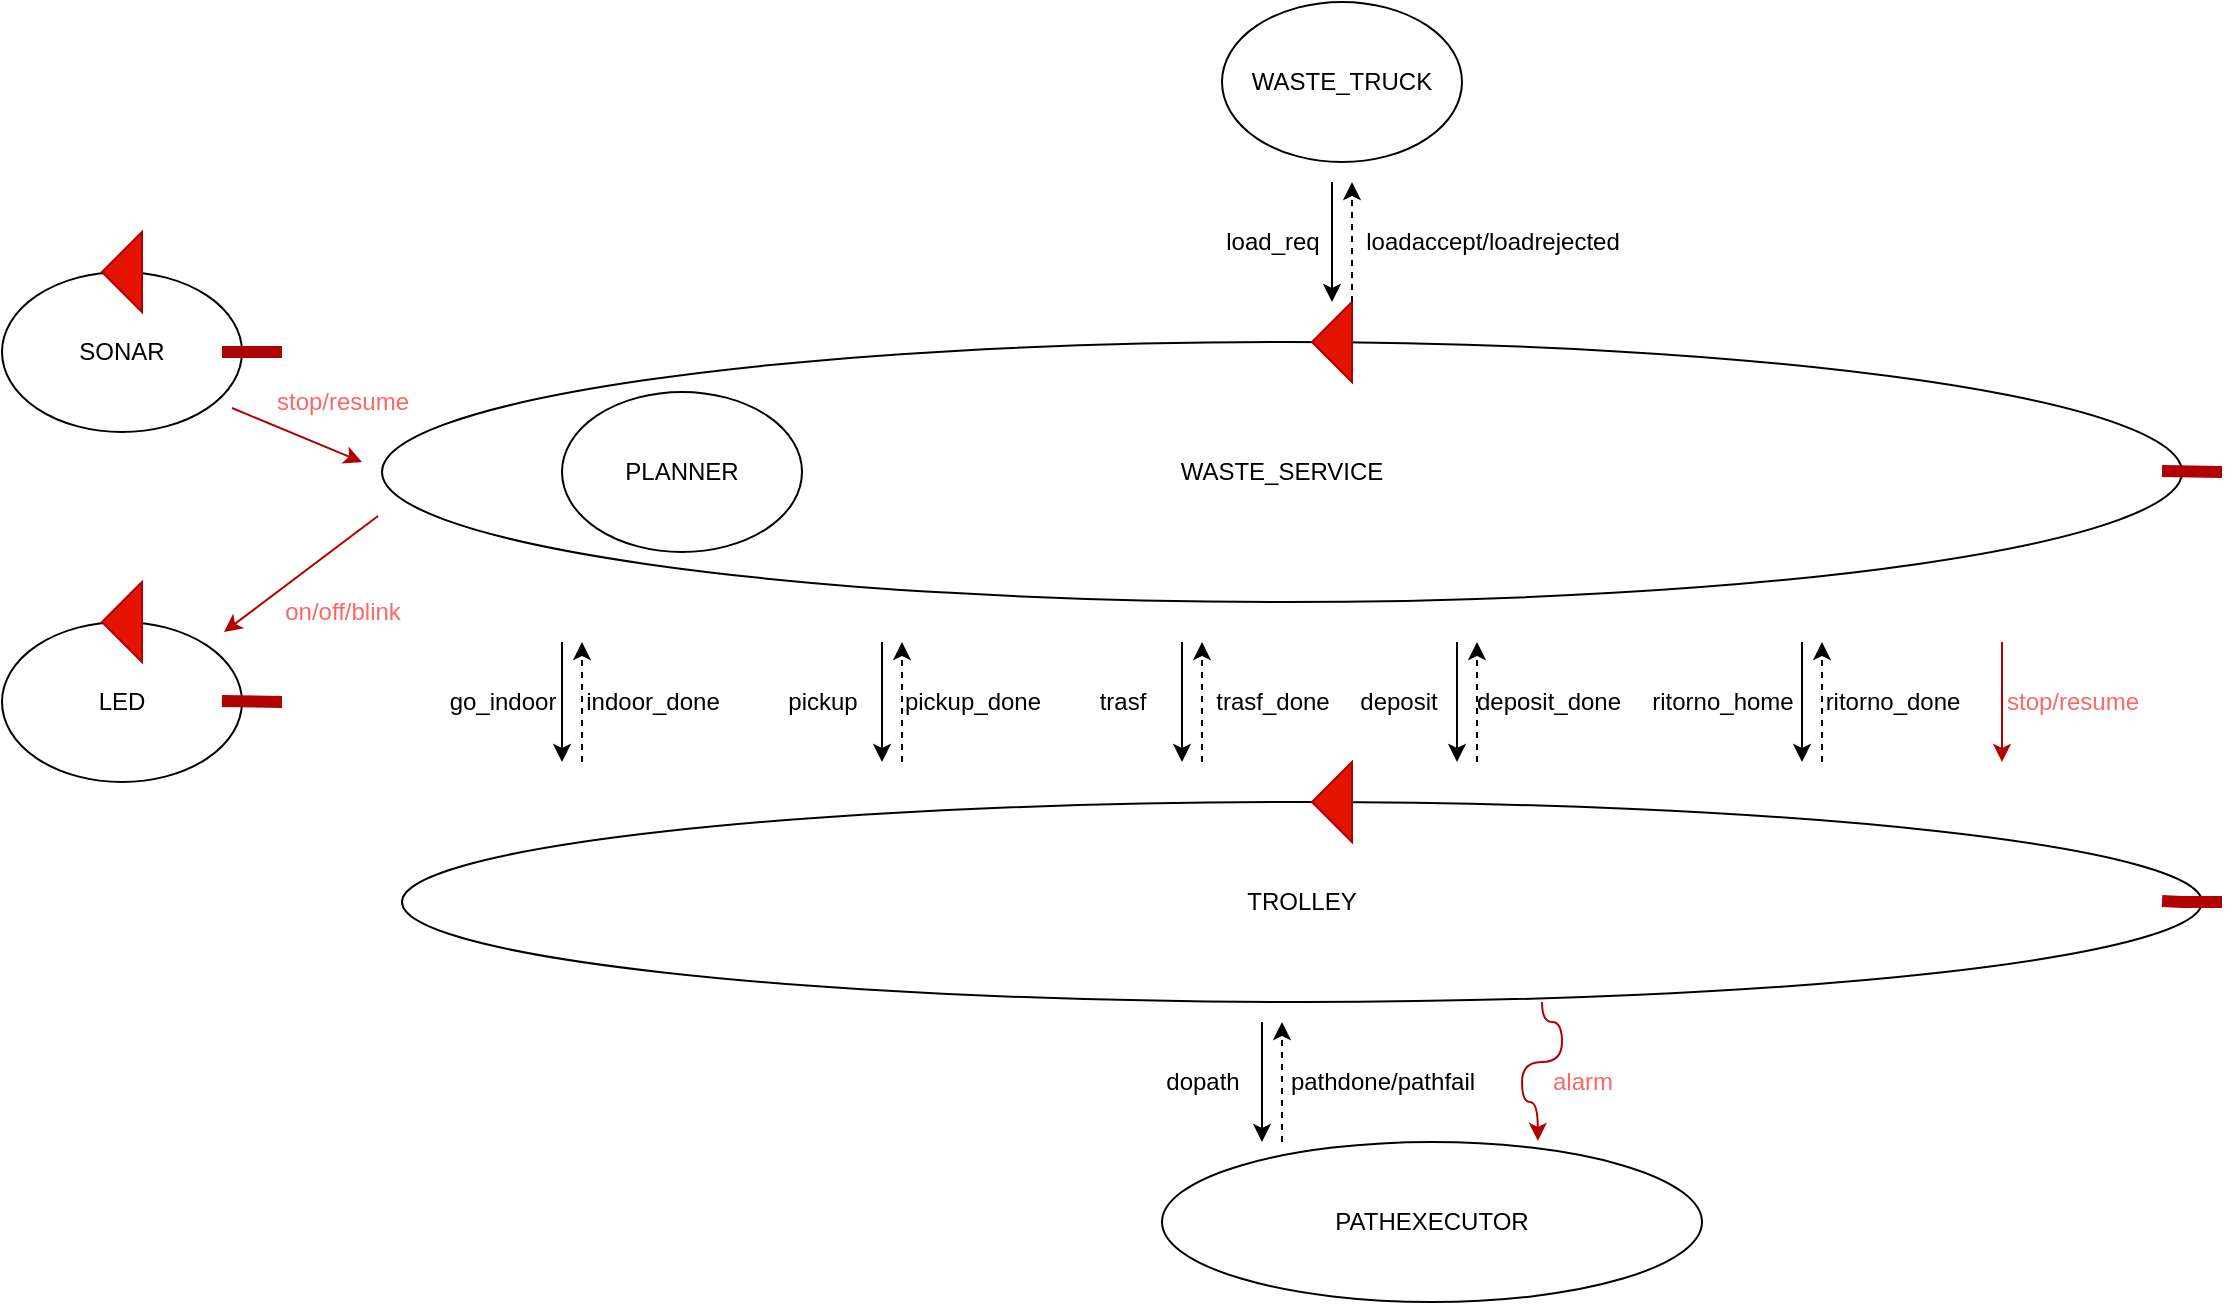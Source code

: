 <mxfile version="20.1.1" type="device" pages="2"><diagram id="nkyqkLKoISXZJ17RikRg" name="Page-1"><mxGraphModel dx="1865" dy="547" grid="1" gridSize="10" guides="1" tooltips="1" connect="1" arrows="1" fold="1" page="1" pageScale="1" pageWidth="827" pageHeight="1169" math="0" shadow="0"><root><mxCell id="0"/><mxCell id="1" parent="0"/><mxCell id="uj7XkLEAhKrFlYZAEFre-2" value="WASTE_TRUCK" style="ellipse;whiteSpace=wrap;html=1;" parent="1" vertex="1"><mxGeometry x="480" y="100" width="120" height="80" as="geometry"/></mxCell><mxCell id="uj7XkLEAhKrFlYZAEFre-3" value="WASTE_SERVICE" style="ellipse;whiteSpace=wrap;html=1;" parent="1" vertex="1"><mxGeometry x="60" y="270" width="900" height="130" as="geometry"/></mxCell><mxCell id="uj7XkLEAhKrFlYZAEFre-4" value="" style="shape=mxgraph.arrows2.wedgeArrow;html=1;fillColor=#e51400;bendable=0;rounded=0;strokeColor=#B20000;" parent="1" edge="1"><mxGeometry width="100" height="100" relative="1" as="geometry"><mxPoint x="545" y="270" as="sourcePoint"/><mxPoint x="525" y="270" as="targetPoint"/></mxGeometry></mxCell><mxCell id="uj7XkLEAhKrFlYZAEFre-5" value="" style="endArrow=none;html=1;rounded=0;fillColor=#e51400;strokeColor=#B20000;strokeWidth=6;" parent="1" edge="1"><mxGeometry width="50" height="50" relative="1" as="geometry"><mxPoint x="950" y="334.5" as="sourcePoint"/><mxPoint x="980" y="335" as="targetPoint"/></mxGeometry></mxCell><mxCell id="uj7XkLEAhKrFlYZAEFre-7" value="PLANNER" style="ellipse;whiteSpace=wrap;html=1;" parent="1" vertex="1"><mxGeometry x="150" y="295" width="120" height="80" as="geometry"/></mxCell><mxCell id="uj7XkLEAhKrFlYZAEFre-12" value="TROLLEY" style="ellipse;whiteSpace=wrap;html=1;" parent="1" vertex="1"><mxGeometry x="70" y="500" width="900" height="100" as="geometry"/></mxCell><mxCell id="uj7XkLEAhKrFlYZAEFre-14" value="" style="endArrow=none;html=1;rounded=0;fillColor=#e51400;strokeColor=#B20000;strokeWidth=6;" parent="1" edge="1"><mxGeometry width="50" height="50" relative="1" as="geometry"><mxPoint x="950" y="549.5" as="sourcePoint"/><mxPoint x="980" y="550" as="targetPoint"/><Array as="points"><mxPoint x="960" y="550"/></Array></mxGeometry></mxCell><mxCell id="uj7XkLEAhKrFlYZAEFre-18" value="" style="endArrow=classic;html=1;rounded=0;strokeWidth=1;" parent="1" edge="1"><mxGeometry width="50" height="50" relative="1" as="geometry"><mxPoint x="150" y="420" as="sourcePoint"/><mxPoint x="150" y="480" as="targetPoint"/></mxGeometry></mxCell><mxCell id="uj7XkLEAhKrFlYZAEFre-19" value="go_indoor" style="text;html=1;align=center;verticalAlign=middle;resizable=0;points=[];autosize=1;strokeColor=none;fillColor=none;" parent="1" vertex="1"><mxGeometry x="80" y="435" width="80" height="30" as="geometry"/></mxCell><mxCell id="uj7XkLEAhKrFlYZAEFre-20" value="" style="endArrow=classic;html=1;rounded=0;strokeWidth=1;dashed=1;" parent="1" edge="1"><mxGeometry width="50" height="50" relative="1" as="geometry"><mxPoint x="160" y="480" as="sourcePoint"/><mxPoint x="160" y="420" as="targetPoint"/></mxGeometry></mxCell><mxCell id="uj7XkLEAhKrFlYZAEFre-21" value="indoor_done" style="text;html=1;align=center;verticalAlign=middle;resizable=0;points=[];autosize=1;strokeColor=none;fillColor=none;" parent="1" vertex="1"><mxGeometry x="150" y="435" width="90" height="30" as="geometry"/></mxCell><mxCell id="uj7XkLEAhKrFlYZAEFre-27" value="" style="endArrow=classic;html=1;rounded=0;strokeWidth=1;" parent="1" edge="1"><mxGeometry width="50" height="50" relative="1" as="geometry"><mxPoint x="310" y="420" as="sourcePoint"/><mxPoint x="310" y="480" as="targetPoint"/></mxGeometry></mxCell><mxCell id="uj7XkLEAhKrFlYZAEFre-28" value="pickup" style="text;html=1;align=center;verticalAlign=middle;resizable=0;points=[];autosize=1;strokeColor=none;fillColor=none;" parent="1" vertex="1"><mxGeometry x="250" y="435" width="60" height="30" as="geometry"/></mxCell><mxCell id="uj7XkLEAhKrFlYZAEFre-29" value="" style="endArrow=classic;html=1;rounded=0;strokeWidth=1;dashed=1;" parent="1" edge="1"><mxGeometry width="50" height="50" relative="1" as="geometry"><mxPoint x="320" y="480" as="sourcePoint"/><mxPoint x="320" y="420" as="targetPoint"/></mxGeometry></mxCell><mxCell id="uj7XkLEAhKrFlYZAEFre-30" value="pickup_done" style="text;html=1;align=center;verticalAlign=middle;resizable=0;points=[];autosize=1;strokeColor=none;fillColor=none;" parent="1" vertex="1"><mxGeometry x="310" y="435" width="90" height="30" as="geometry"/></mxCell><mxCell id="uj7XkLEAhKrFlYZAEFre-31" value="" style="endArrow=classic;html=1;rounded=0;strokeWidth=1;" parent="1" edge="1"><mxGeometry width="50" height="50" relative="1" as="geometry"><mxPoint x="460" y="420" as="sourcePoint"/><mxPoint x="460" y="480" as="targetPoint"/></mxGeometry></mxCell><mxCell id="uj7XkLEAhKrFlYZAEFre-32" value="trasf" style="text;html=1;align=center;verticalAlign=middle;resizable=0;points=[];autosize=1;strokeColor=none;fillColor=none;" parent="1" vertex="1"><mxGeometry x="405" y="435" width="50" height="30" as="geometry"/></mxCell><mxCell id="uj7XkLEAhKrFlYZAEFre-33" value="" style="endArrow=classic;html=1;rounded=0;strokeWidth=1;dashed=1;" parent="1" edge="1"><mxGeometry width="50" height="50" relative="1" as="geometry"><mxPoint x="470" y="480" as="sourcePoint"/><mxPoint x="470" y="420" as="targetPoint"/></mxGeometry></mxCell><mxCell id="uj7XkLEAhKrFlYZAEFre-34" value="trasf_done" style="text;html=1;align=center;verticalAlign=middle;resizable=0;points=[];autosize=1;strokeColor=none;fillColor=none;" parent="1" vertex="1"><mxGeometry x="465" y="435" width="80" height="30" as="geometry"/></mxCell><mxCell id="uj7XkLEAhKrFlYZAEFre-35" value="" style="endArrow=classic;html=1;rounded=0;strokeWidth=1;" parent="1" edge="1"><mxGeometry width="50" height="50" relative="1" as="geometry"><mxPoint x="597.5" y="420" as="sourcePoint"/><mxPoint x="597.5" y="480" as="targetPoint"/><Array as="points"><mxPoint x="597.5" y="440"/></Array></mxGeometry></mxCell><mxCell id="uj7XkLEAhKrFlYZAEFre-36" value="deposit" style="text;html=1;align=center;verticalAlign=middle;resizable=0;points=[];autosize=1;strokeColor=none;fillColor=none;" parent="1" vertex="1"><mxGeometry x="537.5" y="435" width="60" height="30" as="geometry"/></mxCell><mxCell id="uj7XkLEAhKrFlYZAEFre-37" value="" style="endArrow=classic;html=1;rounded=0;strokeWidth=1;dashed=1;" parent="1" edge="1"><mxGeometry width="50" height="50" relative="1" as="geometry"><mxPoint x="607.5" y="480" as="sourcePoint"/><mxPoint x="607.5" y="420" as="targetPoint"/></mxGeometry></mxCell><mxCell id="uj7XkLEAhKrFlYZAEFre-38" value="deposit_done" style="text;html=1;align=center;verticalAlign=middle;resizable=0;points=[];autosize=1;strokeColor=none;fillColor=none;" parent="1" vertex="1"><mxGeometry x="592.5" y="435" width="100" height="30" as="geometry"/></mxCell><mxCell id="uj7XkLEAhKrFlYZAEFre-39" value="" style="endArrow=classic;html=1;rounded=0;strokeWidth=1;" parent="1" edge="1"><mxGeometry width="50" height="50" relative="1" as="geometry"><mxPoint x="770" y="420" as="sourcePoint"/><mxPoint x="770" y="480" as="targetPoint"/></mxGeometry></mxCell><mxCell id="uj7XkLEAhKrFlYZAEFre-40" value="ritorno_home" style="text;html=1;align=center;verticalAlign=middle;resizable=0;points=[];autosize=1;strokeColor=none;fillColor=none;" parent="1" vertex="1"><mxGeometry x="685" y="435" width="90" height="30" as="geometry"/></mxCell><mxCell id="uj7XkLEAhKrFlYZAEFre-41" value="" style="endArrow=classic;html=1;rounded=0;strokeWidth=1;dashed=1;" parent="1" edge="1"><mxGeometry width="50" height="50" relative="1" as="geometry"><mxPoint x="780" y="480" as="sourcePoint"/><mxPoint x="780" y="420" as="targetPoint"/><Array as="points"><mxPoint x="780" y="440"/></Array></mxGeometry></mxCell><mxCell id="uj7XkLEAhKrFlYZAEFre-42" value="ritorno_done" style="text;html=1;align=center;verticalAlign=middle;resizable=0;points=[];autosize=1;strokeColor=none;fillColor=none;" parent="1" vertex="1"><mxGeometry x="770" y="435" width="90" height="30" as="geometry"/></mxCell><mxCell id="uj7XkLEAhKrFlYZAEFre-44" value="" style="endArrow=classic;html=1;rounded=0;strokeWidth=1;fillColor=#e51400;strokeColor=#B20000;" parent="1" edge="1"><mxGeometry width="50" height="50" relative="1" as="geometry"><mxPoint x="870" y="420" as="sourcePoint"/><mxPoint x="870" y="480" as="targetPoint"/></mxGeometry></mxCell><mxCell id="uj7XkLEAhKrFlYZAEFre-45" value="&lt;font color=&quot;#ff6666&quot;&gt;stop/resume&lt;/font&gt;" style="text;html=1;align=center;verticalAlign=middle;resizable=0;points=[];autosize=1;strokeColor=none;fillColor=none;" parent="1" vertex="1"><mxGeometry x="860" y="435" width="90" height="30" as="geometry"/></mxCell><mxCell id="uj7XkLEAhKrFlYZAEFre-47" value="" style="endArrow=classic;html=1;rounded=0;strokeWidth=1;" parent="1" edge="1"><mxGeometry width="50" height="50" relative="1" as="geometry"><mxPoint x="535" y="190" as="sourcePoint"/><mxPoint x="535" y="250" as="targetPoint"/></mxGeometry></mxCell><mxCell id="uj7XkLEAhKrFlYZAEFre-48" value="load_req" style="text;html=1;align=center;verticalAlign=middle;resizable=0;points=[];autosize=1;strokeColor=none;fillColor=none;" parent="1" vertex="1"><mxGeometry x="470" y="205" width="70" height="30" as="geometry"/></mxCell><mxCell id="uj7XkLEAhKrFlYZAEFre-49" value="" style="endArrow=classic;html=1;rounded=0;strokeWidth=1;dashed=1;" parent="1" edge="1"><mxGeometry width="50" height="50" relative="1" as="geometry"><mxPoint x="545" y="250" as="sourcePoint"/><mxPoint x="545" y="190" as="targetPoint"/></mxGeometry></mxCell><mxCell id="uj7XkLEAhKrFlYZAEFre-50" value="loadaccept/loadrejected" style="text;html=1;align=center;verticalAlign=middle;resizable=0;points=[];autosize=1;strokeColor=none;fillColor=none;" parent="1" vertex="1"><mxGeometry x="540" y="205" width="150" height="30" as="geometry"/></mxCell><mxCell id="uj7XkLEAhKrFlYZAEFre-51" value="&lt;font color=&quot;#000000&quot;&gt;PATHEXECUTOR&lt;/font&gt;" style="ellipse;whiteSpace=wrap;html=1;fontColor=#FF6666;" parent="1" vertex="1"><mxGeometry x="450" y="670" width="270" height="80" as="geometry"/></mxCell><mxCell id="uj7XkLEAhKrFlYZAEFre-55" value="" style="endArrow=classic;html=1;rounded=0;strokeWidth=1;" parent="1" edge="1"><mxGeometry width="50" height="50" relative="1" as="geometry"><mxPoint x="500" y="610" as="sourcePoint"/><mxPoint x="500" y="670" as="targetPoint"/></mxGeometry></mxCell><mxCell id="uj7XkLEAhKrFlYZAEFre-56" value="dopath" style="text;html=1;align=center;verticalAlign=middle;resizable=0;points=[];autosize=1;strokeColor=none;fillColor=none;" parent="1" vertex="1"><mxGeometry x="440" y="625" width="60" height="30" as="geometry"/></mxCell><mxCell id="uj7XkLEAhKrFlYZAEFre-57" value="" style="endArrow=classic;html=1;rounded=0;strokeWidth=1;dashed=1;" parent="1" edge="1"><mxGeometry width="50" height="50" relative="1" as="geometry"><mxPoint x="510" y="670" as="sourcePoint"/><mxPoint x="510" y="610" as="targetPoint"/></mxGeometry></mxCell><mxCell id="uj7XkLEAhKrFlYZAEFre-58" value="pathdone/pathfail" style="text;html=1;align=center;verticalAlign=middle;resizable=0;points=[];autosize=1;strokeColor=none;fillColor=none;" parent="1" vertex="1"><mxGeometry x="500" y="625" width="120" height="30" as="geometry"/></mxCell><mxCell id="uj7XkLEAhKrFlYZAEFre-64" value="" style="endArrow=classic;html=1;rounded=0;strokeWidth=1;fillColor=#e51400;strokeColor=#B20000;edgeStyle=orthogonalEdgeStyle;curved=1;entryX=0.696;entryY=-0.007;entryDx=0;entryDy=0;entryPerimeter=0;" parent="1" target="uj7XkLEAhKrFlYZAEFre-51" edge="1"><mxGeometry width="50" height="50" relative="1" as="geometry"><mxPoint x="640" y="600" as="sourcePoint"/><mxPoint x="640" y="660" as="targetPoint"/><Array as="points"><mxPoint x="640" y="610"/><mxPoint x="650" y="610"/><mxPoint x="650" y="630"/><mxPoint x="630" y="630"/><mxPoint x="630" y="650"/><mxPoint x="638" y="650"/></Array></mxGeometry></mxCell><mxCell id="uj7XkLEAhKrFlYZAEFre-65" value="&lt;font color=&quot;#ff6666&quot;&gt;alarm&lt;/font&gt;" style="text;html=1;align=center;verticalAlign=middle;resizable=0;points=[];autosize=1;strokeColor=none;fillColor=none;fontColor=#000000;" parent="1" vertex="1"><mxGeometry x="635" y="625" width="50" height="30" as="geometry"/></mxCell><mxCell id="uj7XkLEAhKrFlYZAEFre-66" value="LED" style="ellipse;whiteSpace=wrap;html=1;" parent="1" vertex="1"><mxGeometry x="-130" y="410" width="120" height="80" as="geometry"/></mxCell><mxCell id="uj7XkLEAhKrFlYZAEFre-69" value="" style="shape=mxgraph.arrows2.wedgeArrow;html=1;fillColor=#e51400;bendable=0;rounded=0;strokeColor=#B20000;" parent="1" edge="1"><mxGeometry width="100" height="100" relative="1" as="geometry"><mxPoint x="545" y="500" as="sourcePoint"/><mxPoint x="525" y="500" as="targetPoint"/></mxGeometry></mxCell><mxCell id="uj7XkLEAhKrFlYZAEFre-70" value="" style="endArrow=none;html=1;rounded=0;fillColor=#e51400;strokeColor=#B20000;strokeWidth=6;" parent="1" edge="1"><mxGeometry width="50" height="50" relative="1" as="geometry"><mxPoint x="-20" y="449.5" as="sourcePoint"/><mxPoint x="10" y="450" as="targetPoint"/></mxGeometry></mxCell><mxCell id="uj7XkLEAhKrFlYZAEFre-13" value="" style="shape=mxgraph.arrows2.wedgeArrow;html=1;fillColor=#e51400;bendable=0;rounded=0;strokeColor=#B20000;" parent="1" edge="1"><mxGeometry width="100" height="100" relative="1" as="geometry"><mxPoint x="-60" y="410" as="sourcePoint"/><mxPoint x="-80" y="410" as="targetPoint"/></mxGeometry></mxCell><mxCell id="uj7XkLEAhKrFlYZAEFre-71" value="SONAR" style="ellipse;whiteSpace=wrap;html=1;" parent="1" vertex="1"><mxGeometry x="-130" y="235" width="120" height="80" as="geometry"/></mxCell><mxCell id="uj7XkLEAhKrFlYZAEFre-72" value="" style="endArrow=none;html=1;rounded=0;fillColor=#e51400;strokeColor=#B20000;strokeWidth=6;" parent="1" edge="1"><mxGeometry width="50" height="50" relative="1" as="geometry"><mxPoint x="-20" y="275" as="sourcePoint"/><mxPoint x="10" y="275" as="targetPoint"/></mxGeometry></mxCell><mxCell id="uj7XkLEAhKrFlYZAEFre-73" value="" style="shape=mxgraph.arrows2.wedgeArrow;html=1;fillColor=#e51400;bendable=0;rounded=0;strokeColor=#B20000;" parent="1" edge="1"><mxGeometry width="100" height="100" relative="1" as="geometry"><mxPoint x="-60" y="235" as="sourcePoint"/><mxPoint x="-80" y="235" as="targetPoint"/></mxGeometry></mxCell><mxCell id="uj7XkLEAhKrFlYZAEFre-74" value="" style="endArrow=classic;html=1;rounded=0;strokeWidth=1;fillColor=#e51400;strokeColor=#B20000;" parent="1" edge="1"><mxGeometry width="50" height="50" relative="1" as="geometry"><mxPoint x="58" y="357" as="sourcePoint"/><mxPoint x="-19" y="415" as="targetPoint"/></mxGeometry></mxCell><mxCell id="uj7XkLEAhKrFlYZAEFre-75" value="&lt;font color=&quot;#ff6666&quot;&gt;on/off/blink&lt;/font&gt;" style="text;html=1;align=center;verticalAlign=middle;resizable=0;points=[];autosize=1;strokeColor=none;fillColor=none;" parent="1" vertex="1"><mxGeometry y="390" width="80" height="30" as="geometry"/></mxCell><mxCell id="uj7XkLEAhKrFlYZAEFre-76" value="" style="endArrow=classic;html=1;rounded=0;strokeWidth=1;fillColor=#e51400;strokeColor=#B20000;" parent="1" edge="1"><mxGeometry width="50" height="50" relative="1" as="geometry"><mxPoint x="-15" y="303" as="sourcePoint"/><mxPoint x="50" y="330" as="targetPoint"/></mxGeometry></mxCell><mxCell id="uj7XkLEAhKrFlYZAEFre-77" value="&lt;font color=&quot;#ff6666&quot;&gt;stop/resume&lt;/font&gt;" style="text;html=1;align=center;verticalAlign=middle;resizable=0;points=[];autosize=1;strokeColor=none;fillColor=none;" parent="1" vertex="1"><mxGeometry x="-5" y="285" width="90" height="30" as="geometry"/></mxCell></root></mxGraphModel></diagram><diagram id="9BErVTK78RzNNaPRIgV8" name="sonar"><mxGraphModel dx="1865" dy="547" grid="1" gridSize="10" guides="1" tooltips="1" connect="1" arrows="1" fold="1" page="1" pageScale="1" pageWidth="827" pageHeight="1169" math="0" shadow="0"><root><mxCell id="0"/><mxCell id="1" parent="0"/><mxCell id="hIE6GNiVT8rUDOPCm1yC-1" value="sonarHCSR04Support2021" style="ellipse;whiteSpace=wrap;html=1;" vertex="1" parent="1"><mxGeometry x="-210" y="235" width="205" height="80" as="geometry"/></mxCell><mxCell id="hIE6GNiVT8rUDOPCm1yC-2" value="" style="endArrow=none;html=1;rounded=0;fillColor=#e51400;strokeColor=#B20000;strokeWidth=6;" edge="1" parent="1"><mxGeometry width="50" height="50" relative="1" as="geometry"><mxPoint x="-20" y="275" as="sourcePoint"/><mxPoint x="10" y="275" as="targetPoint"/></mxGeometry></mxCell><mxCell id="hIE6GNiVT8rUDOPCm1yC-3" value="" style="shape=mxgraph.arrows2.wedgeArrow;html=1;fillColor=#e51400;bendable=0;rounded=0;strokeColor=#B20000;" edge="1" parent="1"><mxGeometry width="100" height="100" relative="1" as="geometry"><mxPoint x="-100" y="235" as="sourcePoint"/><mxPoint x="-120" y="235" as="targetPoint"/></mxGeometry></mxCell><mxCell id="hIE6GNiVT8rUDOPCm1yC-4" value="" style="endArrow=classic;html=1;rounded=0;strokeWidth=1;fillColor=#e51400;strokeColor=#B20000;" edge="1" parent="1"><mxGeometry width="50" height="50" relative="1" as="geometry"><mxPoint x="700" y="278" as="sourcePoint"/><mxPoint x="800" y="278" as="targetPoint"/></mxGeometry></mxCell><mxCell id="hIE6GNiVT8rUDOPCm1yC-5" value="&lt;font color=&quot;#ff6666&quot;&gt;stop/resume&lt;/font&gt;" style="text;html=1;align=center;verticalAlign=middle;resizable=0;points=[];autosize=1;strokeColor=none;fillColor=none;" vertex="1" parent="1"><mxGeometry x="700" y="250" width="90" height="30" as="geometry"/></mxCell><mxCell id="hIE6GNiVT8rUDOPCm1yC-6" value="dataCleaner" style="ellipse;whiteSpace=wrap;html=1;" vertex="1" parent="1"><mxGeometry x="120" y="235" width="205" height="80" as="geometry"/></mxCell><mxCell id="hIE6GNiVT8rUDOPCm1yC-7" value="" style="endArrow=none;html=1;rounded=0;fillColor=#e51400;strokeColor=#B20000;strokeWidth=6;" edge="1" parent="1"><mxGeometry width="50" height="50" relative="1" as="geometry"><mxPoint x="310" y="275" as="sourcePoint"/><mxPoint x="340" y="275" as="targetPoint"/></mxGeometry></mxCell><mxCell id="hIE6GNiVT8rUDOPCm1yC-8" value="" style="shape=mxgraph.arrows2.wedgeArrow;html=1;fillColor=#e51400;bendable=0;rounded=0;strokeColor=#B20000;" edge="1" parent="1"><mxGeometry width="100" height="100" relative="1" as="geometry"><mxPoint x="230" y="235" as="sourcePoint"/><mxPoint x="210" y="235" as="targetPoint"/></mxGeometry></mxCell><mxCell id="hIE6GNiVT8rUDOPCm1yC-9" value="distanceFilter" style="ellipse;whiteSpace=wrap;html=1;" vertex="1" parent="1"><mxGeometry x="470" y="235" width="205" height="80" as="geometry"/></mxCell><mxCell id="hIE6GNiVT8rUDOPCm1yC-10" value="" style="endArrow=none;html=1;rounded=0;fillColor=#e51400;strokeColor=#B20000;strokeWidth=6;" edge="1" parent="1"><mxGeometry width="50" height="50" relative="1" as="geometry"><mxPoint x="660" y="275" as="sourcePoint"/><mxPoint x="690" y="275" as="targetPoint"/></mxGeometry></mxCell><mxCell id="hIE6GNiVT8rUDOPCm1yC-11" value="" style="shape=mxgraph.arrows2.wedgeArrow;html=1;fillColor=#e51400;bendable=0;rounded=0;strokeColor=#B20000;" edge="1" parent="1"><mxGeometry width="100" height="100" relative="1" as="geometry"><mxPoint x="580" y="235" as="sourcePoint"/><mxPoint x="560" y="235" as="targetPoint"/></mxGeometry></mxCell><mxCell id="hIE6GNiVT8rUDOPCm1yC-13" value="" style="endArrow=classic;html=1;rounded=0;strokeWidth=1;fillColor=#e51400;strokeColor=#B20000;edgeStyle=orthogonalEdgeStyle;curved=1;" edge="1" parent="1"><mxGeometry width="50" height="50" relative="1" as="geometry"><mxPoint x="20" y="280" as="sourcePoint"/><mxPoint x="110" y="270" as="targetPoint"/><Array as="points"><mxPoint x="20" y="290"/><mxPoint x="65" y="290"/><mxPoint x="65" y="270"/><mxPoint x="110" y="270"/></Array></mxGeometry></mxCell><mxCell id="hIE6GNiVT8rUDOPCm1yC-14" value="&lt;font color=&quot;#ff6666&quot;&gt;sonar&lt;/font&gt;" style="text;html=1;align=center;verticalAlign=middle;resizable=0;points=[];autosize=1;strokeColor=none;fillColor=none;" vertex="1" parent="1"><mxGeometry x="15" y="285" width="50" height="30" as="geometry"/></mxCell><mxCell id="hIE6GNiVT8rUDOPCm1yC-15" value="" style="endArrow=classic;html=1;rounded=0;strokeWidth=1;fillColor=#e51400;strokeColor=#B20000;edgeStyle=orthogonalEdgeStyle;curved=1;" edge="1" parent="1"><mxGeometry width="50" height="50" relative="1" as="geometry"><mxPoint x="355" y="280" as="sourcePoint"/><mxPoint x="445" y="270" as="targetPoint"/><Array as="points"><mxPoint x="355" y="290"/><mxPoint x="400" y="290"/><mxPoint x="400" y="270"/><mxPoint x="445" y="270"/></Array></mxGeometry></mxCell><mxCell id="hIE6GNiVT8rUDOPCm1yC-16" value="&lt;font color=&quot;#ff6666&quot;&gt;sonar&lt;/font&gt;" style="text;html=1;align=center;verticalAlign=middle;resizable=0;points=[];autosize=1;strokeColor=none;fillColor=none;" vertex="1" parent="1"><mxGeometry x="350" y="285" width="50" height="30" as="geometry"/></mxCell></root></mxGraphModel></diagram></mxfile>